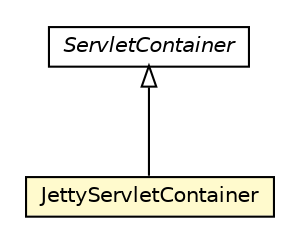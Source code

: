 #!/usr/local/bin/dot
#
# Class diagram 
# Generated by UMLGraph version 5.4 (http://www.umlgraph.org/)
#

digraph G {
	edge [fontname="Helvetica",fontsize=10,labelfontname="Helvetica",labelfontsize=10];
	node [fontname="Helvetica",fontsize=10,shape=plaintext];
	nodesep=0.25;
	ranksep=0.5;
	// hu.sch.kfc.dev.JettyLauncher.JettyServletContainer
	c4125 [label=<<table title="hu.sch.kfc.dev.JettyLauncher.JettyServletContainer" border="0" cellborder="1" cellspacing="0" cellpadding="2" port="p" bgcolor="lemonChiffon" href="./JettyLauncher.JettyServletContainer.html">
		<tr><td><table border="0" cellspacing="0" cellpadding="1">
<tr><td align="center" balign="center"> JettyServletContainer </td></tr>
		</table></td></tr>
		</table>>, URL="./JettyLauncher.JettyServletContainer.html", fontname="Helvetica", fontcolor="black", fontsize=10.0];
	//hu.sch.kfc.dev.JettyLauncher.JettyServletContainer extends com.google.gwt.core.ext.ServletContainer
	c4128:p -> c4125:p [dir=back,arrowtail=empty];
	// com.google.gwt.core.ext.ServletContainer
	c4128 [label=<<table title="com.google.gwt.core.ext.ServletContainer" border="0" cellborder="1" cellspacing="0" cellpadding="2" port="p" href="http://java.sun.com/j2se/1.4.2/docs/api/com/google/gwt/core/ext/ServletContainer.html">
		<tr><td><table border="0" cellspacing="0" cellpadding="1">
<tr><td align="center" balign="center"><font face="Helvetica-Oblique"> ServletContainer </font></td></tr>
		</table></td></tr>
		</table>>, URL="http://java.sun.com/j2se/1.4.2/docs/api/com/google/gwt/core/ext/ServletContainer.html", fontname="Helvetica", fontcolor="black", fontsize=10.0];
}

